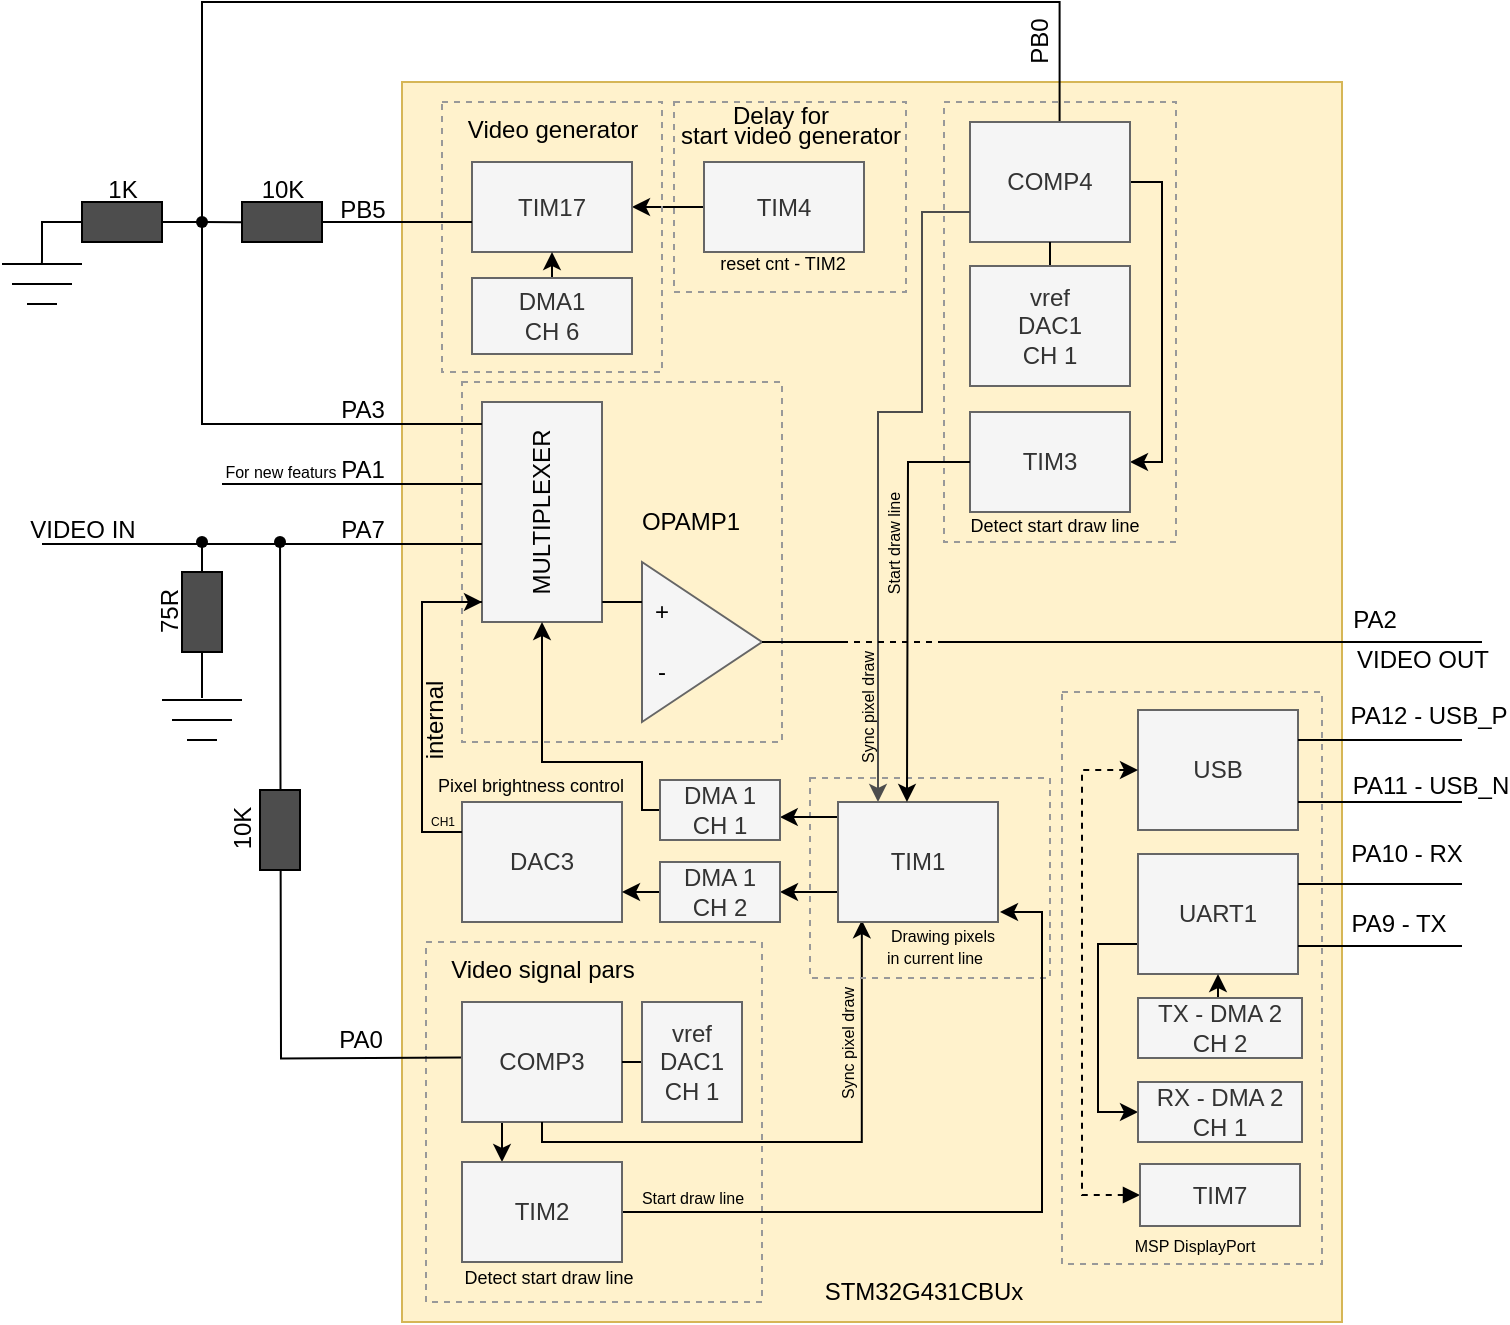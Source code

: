 <mxfile version="27.0.5">
  <diagram name="Сторінка-1" id="_eEN4EX3UfYcgiEHpWO1">
    <mxGraphModel dx="1198" dy="815" grid="1" gridSize="10" guides="1" tooltips="1" connect="1" arrows="1" fold="1" page="1" pageScale="1" pageWidth="827" pageHeight="1169" background="#FFFFFF" math="0" shadow="0">
      <root>
        <mxCell id="0" />
        <mxCell id="1" parent="0" />
        <mxCell id="09FXHkTCo6JHGrru7qtD-1" value="" style="rounded=0;whiteSpace=wrap;html=1;fillColor=#fff2cc;strokeColor=#d6b656;" parent="1" vertex="1">
          <mxGeometry x="250" y="295" width="470" height="620" as="geometry" />
        </mxCell>
        <mxCell id="09FXHkTCo6JHGrru7qtD-2" value="&lt;font style=&quot;color: rgb(0, 0, 0);&quot;&gt;STM32G431CBUx&lt;/font&gt;" style="text;html=1;align=center;verticalAlign=middle;whiteSpace=wrap;rounded=0;" parent="1" vertex="1">
          <mxGeometry x="481" y="885" width="60" height="30" as="geometry" />
        </mxCell>
        <mxCell id="09FXHkTCo6JHGrru7qtD-7" value="" style="rounded=0;whiteSpace=wrap;html=1;fillColor=none;strokeColor=#999999;dashed=1;" parent="1" vertex="1">
          <mxGeometry x="280" y="445" width="160" height="180" as="geometry" />
        </mxCell>
        <mxCell id="09FXHkTCo6JHGrru7qtD-4" value="" style="rounded=0;whiteSpace=wrap;html=1;fillColor=#f5f5f5;fontColor=#333333;strokeColor=#666666;" parent="1" vertex="1">
          <mxGeometry x="290" y="455" width="60" height="110" as="geometry" />
        </mxCell>
        <mxCell id="09FXHkTCo6JHGrru7qtD-5" value="" style="triangle;whiteSpace=wrap;html=1;fillColor=#f5f5f5;fontColor=#333333;strokeColor=#666666;" parent="1" vertex="1">
          <mxGeometry x="370" y="535" width="60" height="80" as="geometry" />
        </mxCell>
        <mxCell id="09FXHkTCo6JHGrru7qtD-8" value="&lt;font style=&quot;color: rgb(0, 0, 0);&quot;&gt;+&lt;/font&gt;" style="text;html=1;align=center;verticalAlign=middle;whiteSpace=wrap;rounded=0;" parent="1" vertex="1">
          <mxGeometry x="350" y="545" width="60" height="30" as="geometry" />
        </mxCell>
        <mxCell id="09FXHkTCo6JHGrru7qtD-6" value="&lt;font style=&quot;color: rgb(0, 0, 0);&quot;&gt;MULTIPLEXER&lt;/font&gt;" style="text;html=1;align=center;verticalAlign=middle;whiteSpace=wrap;rounded=0;rotation=-90;" parent="1" vertex="1">
          <mxGeometry x="290" y="495" width="60" height="30" as="geometry" />
        </mxCell>
        <mxCell id="09FXHkTCo6JHGrru7qtD-9" value="&lt;font style=&quot;color: rgb(0, 0, 0);&quot;&gt;-&lt;/font&gt;" style="text;html=1;align=center;verticalAlign=middle;whiteSpace=wrap;rounded=0;" parent="1" vertex="1">
          <mxGeometry x="350" y="575" width="60" height="30" as="geometry" />
        </mxCell>
        <mxCell id="09FXHkTCo6JHGrru7qtD-10" value="" style="endArrow=none;html=1;rounded=0;strokeColor=#000000;exitX=0.002;exitY=0.333;exitDx=0;exitDy=0;entryX=0;entryY=0.25;entryDx=0;entryDy=0;exitPerimeter=0;" parent="1" source="09FXHkTCo6JHGrru7qtD-8" target="09FXHkTCo6JHGrru7qtD-5" edge="1">
          <mxGeometry width="50" height="50" relative="1" as="geometry">
            <mxPoint x="500" y="545" as="sourcePoint" />
            <mxPoint x="550" y="495" as="targetPoint" />
          </mxGeometry>
        </mxCell>
        <mxCell id="09FXHkTCo6JHGrru7qtD-15" value="" style="line;strokeWidth=1;html=1;fillColor=#000000;strokeColor=#000000;" parent="1" vertex="1">
          <mxGeometry x="520" y="570" width="270" height="10" as="geometry" />
        </mxCell>
        <mxCell id="09FXHkTCo6JHGrru7qtD-16" value="&lt;font style=&quot;color: rgb(0, 0, 0); font-weight: normal; font-size: 12px;&quot;&gt;PA2&lt;/font&gt;" style="text;strokeColor=none;fillColor=none;html=1;fontSize=24;fontStyle=1;verticalAlign=middle;align=center;" parent="1" vertex="1">
          <mxGeometry x="716" y="550" width="40" height="20" as="geometry" />
        </mxCell>
        <mxCell id="09FXHkTCo6JHGrru7qtD-19" value="" style="line;strokeWidth=1;html=1;fillColor=#000000;strokeColor=#000000;" parent="1" vertex="1">
          <mxGeometry x="220" y="465" width="70" height="2" as="geometry" />
        </mxCell>
        <mxCell id="09FXHkTCo6JHGrru7qtD-20" value="" style="line;strokeWidth=1;html=1;fillColor=#000000;strokeColor=#000000;" parent="1" vertex="1">
          <mxGeometry x="70" y="525" width="220" height="2" as="geometry" />
        </mxCell>
        <mxCell id="09FXHkTCo6JHGrru7qtD-21" value="" style="line;strokeWidth=1;html=1;fillColor=#000000;strokeColor=#000000;" parent="1" vertex="1">
          <mxGeometry x="160" y="495" width="130" height="2" as="geometry" />
        </mxCell>
        <mxCell id="09FXHkTCo6JHGrru7qtD-22" value="" style="line;strokeWidth=1;html=1;fillColor=#000000;strokeColor=#000000;" parent="1" vertex="1">
          <mxGeometry x="260" y="554" width="30" height="2" as="geometry" />
        </mxCell>
        <mxCell id="09FXHkTCo6JHGrru7qtD-24" value="&lt;font style=&quot;color: rgb(0, 0, 0); font-weight: normal; font-size: 12px;&quot;&gt;PA3&lt;/font&gt;" style="text;strokeColor=none;fillColor=none;html=1;fontSize=24;fontStyle=1;verticalAlign=middle;align=center;" parent="1" vertex="1">
          <mxGeometry x="210" y="445" width="40" height="20" as="geometry" />
        </mxCell>
        <mxCell id="09FXHkTCo6JHGrru7qtD-25" value="&lt;font style=&quot;color: rgb(0, 0, 0); font-weight: normal; font-size: 12px;&quot;&gt;PA1&lt;/font&gt;" style="text;strokeColor=none;fillColor=none;html=1;fontSize=24;fontStyle=1;verticalAlign=middle;align=center;" parent="1" vertex="1">
          <mxGeometry x="210" y="475" width="40" height="20" as="geometry" />
        </mxCell>
        <mxCell id="09FXHkTCo6JHGrru7qtD-26" value="&lt;font style=&quot;color: rgb(0, 0, 0); font-weight: normal; font-size: 12px;&quot;&gt;PA7&lt;/font&gt;" style="text;strokeColor=none;fillColor=none;html=1;fontSize=24;fontStyle=1;verticalAlign=middle;align=center;" parent="1" vertex="1">
          <mxGeometry x="210" y="505" width="40" height="20" as="geometry" />
        </mxCell>
        <mxCell id="09FXHkTCo6JHGrru7qtD-29" value="DAC3" style="rounded=0;whiteSpace=wrap;html=1;fillColor=#f5f5f5;fontColor=#333333;strokeColor=#666666;" parent="1" vertex="1">
          <mxGeometry x="280" y="655" width="80" height="60" as="geometry" />
        </mxCell>
        <mxCell id="09FXHkTCo6JHGrru7qtD-30" style="edgeStyle=orthogonalEdgeStyle;rounded=0;orthogonalLoop=1;jettySize=auto;html=1;exitX=0;exitY=0.25;exitDx=0;exitDy=0;entryX=1;entryY=0.5;entryDx=0;entryDy=0;entryPerimeter=0;strokeColor=#000000;" parent="1" source="09FXHkTCo6JHGrru7qtD-29" target="09FXHkTCo6JHGrru7qtD-22" edge="1">
          <mxGeometry relative="1" as="geometry">
            <Array as="points">
              <mxPoint x="260" y="670" />
              <mxPoint x="260" y="555" />
            </Array>
          </mxGeometry>
        </mxCell>
        <mxCell id="09FXHkTCo6JHGrru7qtD-31" value="&lt;font color=&quot;#000000&quot;&gt;&lt;span style=&quot;font-size: 12px; font-weight: 400;&quot;&gt;internal&lt;/span&gt;&lt;/font&gt;" style="text;strokeColor=none;fillColor=none;html=1;fontSize=24;fontStyle=1;verticalAlign=middle;align=center;rotation=270;" parent="1" vertex="1">
          <mxGeometry x="245" y="600" width="35" height="30" as="geometry" />
        </mxCell>
        <mxCell id="09FXHkTCo6JHGrru7qtD-33" style="edgeStyle=orthogonalEdgeStyle;rounded=0;orthogonalLoop=1;jettySize=auto;html=1;strokeColor=#000000;entryX=1;entryY=0.5;entryDx=0;entryDy=0;entryPerimeter=0;endArrow=none;startFill=0;" parent="1" source="09FXHkTCo6JHGrru7qtD-70" target="09FXHkTCo6JHGrru7qtD-19" edge="1">
          <mxGeometry relative="1" as="geometry">
            <mxPoint x="200" y="455" as="targetPoint" />
            <Array as="points">
              <mxPoint x="150" y="365" />
              <mxPoint x="150" y="466" />
            </Array>
          </mxGeometry>
        </mxCell>
        <mxCell id="09FXHkTCo6JHGrru7qtD-82" style="edgeStyle=orthogonalEdgeStyle;rounded=0;orthogonalLoop=1;jettySize=auto;html=1;entryX=0;entryY=0.5;entryDx=0;entryDy=0;endArrow=none;startFill=1;startArrow=classic;strokeColor=#000000;" parent="1" source="09FXHkTCo6JHGrru7qtD-32" target="09FXHkTCo6JHGrru7qtD-76" edge="1">
          <mxGeometry relative="1" as="geometry" />
        </mxCell>
        <mxCell id="09FXHkTCo6JHGrru7qtD-47" value="" style="rounded=0;whiteSpace=wrap;html=1;fillColor=none;strokeColor=#999999;dashed=1;" parent="1" vertex="1">
          <mxGeometry x="270" y="305" width="110" height="135" as="geometry" />
        </mxCell>
        <mxCell id="09FXHkTCo6JHGrru7qtD-32" value="TIM17" style="rounded=0;whiteSpace=wrap;html=1;fillColor=#f5f5f5;fontColor=#333333;strokeColor=#666666;" parent="1" vertex="1">
          <mxGeometry x="285" y="335" width="80" height="45" as="geometry" />
        </mxCell>
        <mxCell id="09FXHkTCo6JHGrru7qtD-40" style="edgeStyle=orthogonalEdgeStyle;rounded=0;orthogonalLoop=1;jettySize=auto;html=1;exitX=0.5;exitY=0;exitDx=0;exitDy=0;strokeColor=#000000;endArrow=none;startFill=0;" parent="1" source="09FXHkTCo6JHGrru7qtD-34" edge="1">
          <mxGeometry relative="1" as="geometry">
            <mxPoint x="170" y="365.143" as="targetPoint" />
          </mxGeometry>
        </mxCell>
        <mxCell id="09FXHkTCo6JHGrru7qtD-42" style="edgeStyle=orthogonalEdgeStyle;rounded=0;orthogonalLoop=1;jettySize=auto;html=1;exitX=0.5;exitY=1;exitDx=0;exitDy=0;strokeColor=#000000;endArrow=none;startFill=0;entryX=0.498;entryY=0.429;entryDx=0;entryDy=0;entryPerimeter=0;" parent="1" source="09FXHkTCo6JHGrru7qtD-34" target="09FXHkTCo6JHGrru7qtD-43" edge="1">
          <mxGeometry relative="1" as="geometry">
            <mxPoint x="70" y="384" as="targetPoint" />
            <Array as="points">
              <mxPoint x="70" y="365" />
              <mxPoint x="70" y="384" />
              <mxPoint x="70" y="384" />
            </Array>
          </mxGeometry>
        </mxCell>
        <mxCell id="09FXHkTCo6JHGrru7qtD-34" value="" style="rounded=0;whiteSpace=wrap;html=1;fillColor=#4D4D4D;direction=south;strokeColor=#000000;" parent="1" vertex="1">
          <mxGeometry x="90" y="355" width="40" height="20" as="geometry" />
        </mxCell>
        <mxCell id="09FXHkTCo6JHGrru7qtD-35" value="&lt;font style=&quot;color: rgb(0, 0, 0); font-weight: normal; font-size: 12px;&quot;&gt;1K&lt;/font&gt;" style="text;strokeColor=none;fillColor=none;html=1;fontSize=24;fontStyle=1;verticalAlign=middle;align=center;rotation=0;" parent="1" vertex="1">
          <mxGeometry x="90" y="335" width="40" height="20" as="geometry" />
        </mxCell>
        <mxCell id="09FXHkTCo6JHGrru7qtD-38" value="" style="edgeStyle=orthogonalEdgeStyle;rounded=0;orthogonalLoop=1;jettySize=auto;html=1;strokeColor=#000000;entryX=1;entryY=0.5;entryDx=0;entryDy=0;entryPerimeter=0;endArrow=none;startFill=0;" parent="1" source="09FXHkTCo6JHGrru7qtD-32" target="09FXHkTCo6JHGrru7qtD-36" edge="1">
          <mxGeometry relative="1" as="geometry">
            <mxPoint x="290" y="466" as="targetPoint" />
            <mxPoint x="285" y="365" as="sourcePoint" />
            <Array as="points">
              <mxPoint x="210" y="365" />
            </Array>
          </mxGeometry>
        </mxCell>
        <mxCell id="09FXHkTCo6JHGrru7qtD-36" value="" style="rounded=0;whiteSpace=wrap;html=1;fillColor=#4D4D4D;direction=south;strokeColor=#000000;" parent="1" vertex="1">
          <mxGeometry x="170" y="355" width="40" height="20" as="geometry" />
        </mxCell>
        <mxCell id="09FXHkTCo6JHGrru7qtD-39" value="&lt;font style=&quot;color: rgb(0, 0, 0); font-weight: normal; font-size: 12px;&quot;&gt;10K&lt;/font&gt;" style="text;strokeColor=none;fillColor=none;html=1;fontSize=24;fontStyle=1;verticalAlign=middle;align=center;rotation=0;" parent="1" vertex="1">
          <mxGeometry x="170" y="335" width="40" height="20" as="geometry" />
        </mxCell>
        <mxCell id="09FXHkTCo6JHGrru7qtD-43" value="" style="line;strokeWidth=1;html=1;fillColor=#000000;strokeColor=#000000;" parent="1" vertex="1">
          <mxGeometry x="50" y="385" width="40" height="2" as="geometry" />
        </mxCell>
        <mxCell id="09FXHkTCo6JHGrru7qtD-44" value="" style="line;strokeWidth=1;html=1;fillColor=#000000;strokeColor=#000000;" parent="1" vertex="1">
          <mxGeometry x="55" y="395" width="30" height="2" as="geometry" />
        </mxCell>
        <mxCell id="09FXHkTCo6JHGrru7qtD-45" value="" style="line;strokeWidth=1;html=1;fillColor=#000000;strokeColor=#000000;" parent="1" vertex="1">
          <mxGeometry x="62.5" y="405" width="15" height="2" as="geometry" />
        </mxCell>
        <mxCell id="09FXHkTCo6JHGrru7qtD-46" value="&lt;font style=&quot;color: rgb(0, 0, 0); font-weight: normal; font-size: 12px;&quot;&gt;PB5&lt;/font&gt;" style="text;strokeColor=none;fillColor=none;html=1;fontSize=24;fontStyle=1;verticalAlign=middle;align=center;" parent="1" vertex="1">
          <mxGeometry x="210" y="345" width="40" height="20" as="geometry" />
        </mxCell>
        <mxCell id="09FXHkTCo6JHGrru7qtD-48" value="&lt;font style=&quot;color: rgb(0, 0, 0); font-weight: normal; font-size: 12px;&quot;&gt;Video generator&lt;/font&gt;" style="text;strokeColor=none;fillColor=none;html=1;fontSize=24;fontStyle=1;verticalAlign=middle;align=center;" parent="1" vertex="1">
          <mxGeometry x="305" y="305" width="40" height="20" as="geometry" />
        </mxCell>
        <mxCell id="09FXHkTCo6JHGrru7qtD-50" value="&lt;font style=&quot;color: rgb(0, 0, 0); font-weight: normal; font-size: 6px;&quot;&gt;CH1&lt;/font&gt;" style="text;strokeColor=none;fillColor=none;html=1;fontSize=24;fontStyle=1;verticalAlign=middle;align=center;" parent="1" vertex="1">
          <mxGeometry x="260" y="649" width="20" height="20" as="geometry" />
        </mxCell>
        <mxCell id="09FXHkTCo6JHGrru7qtD-56" value="&lt;div&gt;&lt;font style=&quot;font-size: 9px;&quot; color=&quot;#000000&quot;&gt;&lt;span style=&quot;font-weight: 400;&quot;&gt;Pixel brightness control&lt;/span&gt;&lt;/font&gt;&lt;/div&gt;" style="text;strokeColor=none;fillColor=none;html=1;fontSize=24;fontStyle=1;verticalAlign=middle;align=center;rotation=0;" parent="1" vertex="1">
          <mxGeometry x="259" y="633" width="110" height="18" as="geometry" />
        </mxCell>
        <mxCell id="09FXHkTCo6JHGrru7qtD-58" value="&lt;font style=&quot;color: rgb(0, 0, 0); font-weight: normal; font-size: 12px;&quot;&gt;VIDEO IN&lt;/font&gt;" style="text;strokeColor=none;fillColor=none;html=1;fontSize=24;fontStyle=1;verticalAlign=middle;align=center;" parent="1" vertex="1">
          <mxGeometry x="70" y="505" width="40" height="20" as="geometry" />
        </mxCell>
        <mxCell id="09FXHkTCo6JHGrru7qtD-67" style="edgeStyle=orthogonalEdgeStyle;rounded=0;orthogonalLoop=1;jettySize=auto;html=1;endArrow=none;startFill=0;strokeColor=#000000;exitX=0.5;exitY=0;exitDx=0;exitDy=0;" parent="1" source="09FXHkTCo6JHGrru7qtD-60" edge="1">
          <mxGeometry relative="1" as="geometry">
            <mxPoint x="150" y="603" as="targetPoint" />
            <mxPoint x="150.0" y="588" as="sourcePoint" />
          </mxGeometry>
        </mxCell>
        <mxCell id="09FXHkTCo6JHGrru7qtD-68" style="edgeStyle=orthogonalEdgeStyle;rounded=0;orthogonalLoop=1;jettySize=auto;html=1;strokeColor=#000000;endArrow=none;startFill=0;" parent="1" source="09FXHkTCo6JHGrru7qtD-60" edge="1">
          <mxGeometry relative="1" as="geometry">
            <mxPoint x="150" y="525" as="targetPoint" />
            <Array as="points">
              <mxPoint x="150" y="525" />
              <mxPoint x="150" y="525" />
            </Array>
          </mxGeometry>
        </mxCell>
        <mxCell id="09FXHkTCo6JHGrru7qtD-60" value="" style="rounded=0;whiteSpace=wrap;html=1;fillColor=#4D4D4D;direction=west;strokeColor=#000000;" parent="1" vertex="1">
          <mxGeometry x="140" y="540" width="20" height="40" as="geometry" />
        </mxCell>
        <mxCell id="09FXHkTCo6JHGrru7qtD-61" value="&lt;font style=&quot;color: rgb(0, 0, 0); font-weight: normal; font-size: 12px;&quot;&gt;75R&lt;/font&gt;" style="text;strokeColor=none;fillColor=none;html=1;fontSize=24;fontStyle=1;verticalAlign=middle;align=center;rotation=270;" parent="1" vertex="1">
          <mxGeometry x="110" y="550" width="40" height="20" as="geometry" />
        </mxCell>
        <mxCell id="09FXHkTCo6JHGrru7qtD-62" value="" style="line;strokeWidth=1;html=1;fillColor=#000000;strokeColor=#000000;" parent="1" vertex="1">
          <mxGeometry x="130" y="603" width="40" height="2" as="geometry" />
        </mxCell>
        <mxCell id="09FXHkTCo6JHGrru7qtD-63" value="" style="line;strokeWidth=1;html=1;fillColor=#000000;strokeColor=#000000;" parent="1" vertex="1">
          <mxGeometry x="135" y="613" width="30" height="2" as="geometry" />
        </mxCell>
        <mxCell id="09FXHkTCo6JHGrru7qtD-64" value="" style="line;strokeWidth=1;html=1;fillColor=#000000;strokeColor=#000000;" parent="1" vertex="1">
          <mxGeometry x="142.5" y="623" width="15" height="2" as="geometry" />
        </mxCell>
        <mxCell id="09FXHkTCo6JHGrru7qtD-69" value="" style="shape=waypoint;sketch=0;size=6;pointerEvents=1;points=[];fillColor=none;resizable=0;rotatable=0;perimeter=centerPerimeter;snapToPoint=1;fontColor=#000000;strokeColor=#000000;" parent="1" vertex="1">
          <mxGeometry x="140" y="515" width="20" height="20" as="geometry" />
        </mxCell>
        <mxCell id="09FXHkTCo6JHGrru7qtD-70" value="" style="shape=waypoint;sketch=0;size=6;pointerEvents=1;points=[];fillColor=none;resizable=0;rotatable=0;perimeter=centerPerimeter;snapToPoint=1;fontColor=#000000;strokeColor=#000000;" parent="1" vertex="1">
          <mxGeometry x="140" y="355" width="20" height="20" as="geometry" />
        </mxCell>
        <mxCell id="09FXHkTCo6JHGrru7qtD-72" value="&lt;font style=&quot;color: rgb(0, 0, 0); font-weight: normal; font-size: 12px;&quot;&gt;VIDEO OUT&lt;/font&gt;" style="text;strokeColor=none;fillColor=none;html=1;fontSize=24;fontStyle=1;verticalAlign=middle;align=center;" parent="1" vertex="1">
          <mxGeometry x="740" y="570" width="40" height="20" as="geometry" />
        </mxCell>
        <mxCell id="09FXHkTCo6JHGrru7qtD-75" value="" style="rounded=0;whiteSpace=wrap;html=1;fillColor=none;strokeColor=#999999;dashed=1;" parent="1" vertex="1">
          <mxGeometry x="386" y="305" width="116" height="95" as="geometry" />
        </mxCell>
        <mxCell id="09FXHkTCo6JHGrru7qtD-76" value="TIM4" style="rounded=0;whiteSpace=wrap;html=1;fillColor=#f5f5f5;fontColor=#333333;strokeColor=#666666;" parent="1" vertex="1">
          <mxGeometry x="401" y="335" width="80" height="45" as="geometry" />
        </mxCell>
        <mxCell id="09FXHkTCo6JHGrru7qtD-78" value="&lt;font color=&quot;#000000&quot;&gt;&lt;span style=&quot;font-size: 12px; font-weight: 400;&quot;&gt;Delay for&lt;/span&gt;&lt;/font&gt;" style="text;strokeColor=none;fillColor=none;html=1;fontSize=24;fontStyle=1;verticalAlign=middle;align=center;rotation=0;" parent="1" vertex="1">
          <mxGeometry x="384" y="295" width="110" height="25" as="geometry" />
        </mxCell>
        <mxCell id="09FXHkTCo6JHGrru7qtD-79" value="&lt;font color=&quot;#000000&quot;&gt;&lt;span style=&quot;font-size: 12px; font-weight: 400;&quot;&gt;start video generator&lt;/span&gt;&lt;/font&gt;" style="text;strokeColor=none;fillColor=none;html=1;fontSize=24;fontStyle=1;verticalAlign=middle;align=center;rotation=0;" parent="1" vertex="1">
          <mxGeometry x="389" y="305" width="110" height="25" as="geometry" />
        </mxCell>
        <mxCell id="09FXHkTCo6JHGrru7qtD-101" style="edgeStyle=orthogonalEdgeStyle;rounded=0;orthogonalLoop=1;jettySize=auto;html=1;exitX=0.56;exitY=-0.007;exitDx=0;exitDy=0;strokeColor=#000000;endArrow=none;startFill=0;entryX=0.407;entryY=0.182;entryDx=0;entryDy=0;entryPerimeter=0;exitPerimeter=0;" parent="1" source="09FXHkTCo6JHGrru7qtD-84" target="09FXHkTCo6JHGrru7qtD-70" edge="1">
          <mxGeometry relative="1" as="geometry">
            <mxPoint x="160" y="265" as="targetPoint" />
            <Array as="points">
              <mxPoint x="579" y="255" />
              <mxPoint x="150" y="255" />
            </Array>
          </mxGeometry>
        </mxCell>
        <mxCell id="09FXHkTCo6JHGrru7qtD-83" value="" style="rounded=0;whiteSpace=wrap;html=1;fillColor=none;strokeColor=#999999;dashed=1;" parent="1" vertex="1">
          <mxGeometry x="521" y="305" width="116" height="220" as="geometry" />
        </mxCell>
        <mxCell id="09FXHkTCo6JHGrru7qtD-138" style="edgeStyle=orthogonalEdgeStyle;rounded=0;orthogonalLoop=1;jettySize=auto;html=1;exitX=1;exitY=0.5;exitDx=0;exitDy=0;entryX=1;entryY=0.5;entryDx=0;entryDy=0;strokeColor=#000000;" parent="1" source="09FXHkTCo6JHGrru7qtD-84" target="09FXHkTCo6JHGrru7qtD-137" edge="1">
          <mxGeometry relative="1" as="geometry">
            <Array as="points">
              <mxPoint x="630" y="345" />
              <mxPoint x="630" y="485" />
            </Array>
          </mxGeometry>
        </mxCell>
        <mxCell id="09FXHkTCo6JHGrru7qtD-84" value="COMP4" style="rounded=0;whiteSpace=wrap;html=1;fillColor=#f5f5f5;fontColor=#333333;strokeColor=#666666;" parent="1" vertex="1">
          <mxGeometry x="534" y="315" width="80" height="60" as="geometry" />
        </mxCell>
        <mxCell id="09FXHkTCo6JHGrru7qtD-87" value="" style="rounded=0;whiteSpace=wrap;html=1;fillColor=none;strokeColor=#999999;dashed=1;" parent="1" vertex="1">
          <mxGeometry x="262" y="725" width="168" height="180" as="geometry" />
        </mxCell>
        <mxCell id="09FXHkTCo6JHGrru7qtD-90" style="edgeStyle=orthogonalEdgeStyle;rounded=0;orthogonalLoop=1;jettySize=auto;html=1;exitX=0;exitY=0.5;exitDx=0;exitDy=0;strokeColor=#000000;endArrow=none;startFill=0;entryX=0.541;entryY=1.111;entryDx=0;entryDy=0;entryPerimeter=0;" parent="1" edge="1">
          <mxGeometry relative="1" as="geometry">
            <mxPoint x="189.02" y="525.002" as="targetPoint" />
            <mxPoint x="280" y="782.78" as="sourcePoint" />
          </mxGeometry>
        </mxCell>
        <mxCell id="09FXHkTCo6JHGrru7qtD-135" style="edgeStyle=orthogonalEdgeStyle;rounded=0;orthogonalLoop=1;jettySize=auto;html=1;exitX=0.25;exitY=1;exitDx=0;exitDy=0;entryX=0.25;entryY=0;entryDx=0;entryDy=0;strokeColor=#000000;" parent="1" source="09FXHkTCo6JHGrru7qtD-88" target="09FXHkTCo6JHGrru7qtD-133" edge="1">
          <mxGeometry relative="1" as="geometry" />
        </mxCell>
        <mxCell id="09FXHkTCo6JHGrru7qtD-88" value="COMP3" style="rounded=0;whiteSpace=wrap;html=1;fillColor=#f5f5f5;fontColor=#333333;strokeColor=#666666;" parent="1" vertex="1">
          <mxGeometry x="280" y="755" width="80" height="60" as="geometry" />
        </mxCell>
        <mxCell id="09FXHkTCo6JHGrru7qtD-89" value="&lt;font color=&quot;#000000&quot;&gt;&lt;span style=&quot;font-size: 12px; font-weight: 400;&quot;&gt;Video signal pars&lt;/span&gt;&lt;/font&gt;" style="text;strokeColor=none;fillColor=none;html=1;fontSize=24;fontStyle=1;verticalAlign=middle;align=center;rotation=0;" parent="1" vertex="1">
          <mxGeometry x="265" y="722" width="110" height="25" as="geometry" />
        </mxCell>
        <mxCell id="09FXHkTCo6JHGrru7qtD-91" value="" style="shape=waypoint;sketch=0;size=6;pointerEvents=1;points=[];fillColor=none;resizable=0;rotatable=0;perimeter=centerPerimeter;snapToPoint=1;fontColor=#000000;strokeColor=#000000;" parent="1" vertex="1">
          <mxGeometry x="179" y="515" width="20" height="20" as="geometry" />
        </mxCell>
        <mxCell id="09FXHkTCo6JHGrru7qtD-94" value="" style="rounded=0;whiteSpace=wrap;html=1;fillColor=#4D4D4D;direction=west;strokeColor=#000000;" parent="1" vertex="1">
          <mxGeometry x="179" y="649" width="20" height="40" as="geometry" />
        </mxCell>
        <mxCell id="09FXHkTCo6JHGrru7qtD-97" value="&lt;font style=&quot;color: rgb(0, 0, 0); font-weight: normal; font-size: 12px;&quot;&gt;10K&lt;/font&gt;" style="text;strokeColor=none;fillColor=none;html=1;fontSize=24;fontStyle=1;verticalAlign=middle;align=center;rotation=270;" parent="1" vertex="1">
          <mxGeometry x="146.5" y="659" width="40" height="20" as="geometry" />
        </mxCell>
        <mxCell id="09FXHkTCo6JHGrru7qtD-98" value="&lt;font style=&quot;font-size: 8px;&quot; color=&quot;#000000&quot;&gt;&lt;span style=&quot;font-weight: 400;&quot;&gt;For new featurs&lt;/span&gt;&lt;/font&gt;" style="text;strokeColor=none;fillColor=none;html=1;fontSize=24;fontStyle=1;verticalAlign=middle;align=center;" parent="1" vertex="1">
          <mxGeometry x="169" y="475" width="40" height="20" as="geometry" />
        </mxCell>
        <mxCell id="09FXHkTCo6JHGrru7qtD-100" value="&lt;font style=&quot;color: rgb(0, 0, 0); font-weight: normal; font-size: 12px;&quot;&gt;PA0&lt;/font&gt;" style="text;strokeColor=none;fillColor=none;html=1;fontSize=24;fontStyle=1;verticalAlign=middle;align=center;" parent="1" vertex="1">
          <mxGeometry x="209" y="760" width="40" height="20" as="geometry" />
        </mxCell>
        <mxCell id="09FXHkTCo6JHGrru7qtD-102" value="&lt;font style=&quot;color: rgb(0, 0, 0); font-weight: normal; font-size: 12px;&quot;&gt;PB0&lt;/font&gt;" style="text;strokeColor=none;fillColor=none;html=1;fontSize=24;fontStyle=1;verticalAlign=middle;align=center;rotation=270;" parent="1" vertex="1">
          <mxGeometry x="545" y="265" width="40" height="20" as="geometry" />
        </mxCell>
        <mxCell id="09FXHkTCo6JHGrru7qtD-104" style="edgeStyle=orthogonalEdgeStyle;rounded=0;orthogonalLoop=1;jettySize=auto;html=1;exitX=0;exitY=0.5;exitDx=0;exitDy=0;entryX=1;entryY=0.5;entryDx=0;entryDy=0;endArrow=none;startFill=0;strokeColor=#000000;" parent="1" source="09FXHkTCo6JHGrru7qtD-103" target="09FXHkTCo6JHGrru7qtD-88" edge="1">
          <mxGeometry relative="1" as="geometry" />
        </mxCell>
        <mxCell id="09FXHkTCo6JHGrru7qtD-126" style="edgeStyle=orthogonalEdgeStyle;rounded=0;orthogonalLoop=1;jettySize=auto;html=1;entryX=0.149;entryY=0.985;entryDx=0;entryDy=0;strokeColor=#000000;exitX=0.5;exitY=1;exitDx=0;exitDy=0;entryPerimeter=0;" parent="1" source="09FXHkTCo6JHGrru7qtD-88" target="09FXHkTCo6JHGrru7qtD-109" edge="1">
          <mxGeometry relative="1" as="geometry">
            <Array as="points">
              <mxPoint x="320" y="825" />
              <mxPoint x="480" y="825" />
            </Array>
          </mxGeometry>
        </mxCell>
        <mxCell id="09FXHkTCo6JHGrru7qtD-103" value="vref&lt;br&gt;DAC1&lt;br&gt;CH 1" style="rounded=0;whiteSpace=wrap;html=1;fillColor=#f5f5f5;fontColor=#333333;strokeColor=#666666;" parent="1" vertex="1">
          <mxGeometry x="370" y="755" width="50" height="60" as="geometry" />
        </mxCell>
        <mxCell id="09FXHkTCo6JHGrru7qtD-107" style="edgeStyle=orthogonalEdgeStyle;rounded=0;orthogonalLoop=1;jettySize=auto;html=1;exitX=0.5;exitY=0;exitDx=0;exitDy=0;entryX=0.5;entryY=1;entryDx=0;entryDy=0;endArrow=none;startFill=0;strokeColor=#000000;" parent="1" source="09FXHkTCo6JHGrru7qtD-106" target="09FXHkTCo6JHGrru7qtD-84" edge="1">
          <mxGeometry relative="1" as="geometry" />
        </mxCell>
        <mxCell id="09FXHkTCo6JHGrru7qtD-128" style="edgeStyle=orthogonalEdgeStyle;rounded=0;orthogonalLoop=1;jettySize=auto;html=1;exitX=0;exitY=0.75;exitDx=0;exitDy=0;entryX=0.25;entryY=0;entryDx=0;entryDy=0;strokeColor=#4D4D4D;" parent="1" source="09FXHkTCo6JHGrru7qtD-84" target="09FXHkTCo6JHGrru7qtD-109" edge="1">
          <mxGeometry relative="1" as="geometry">
            <Array as="points">
              <mxPoint x="510" y="360" />
              <mxPoint x="510" y="460" />
              <mxPoint x="488" y="460" />
            </Array>
          </mxGeometry>
        </mxCell>
        <mxCell id="09FXHkTCo6JHGrru7qtD-106" value="vref&lt;br&gt;DAC1&lt;br&gt;CH 1" style="rounded=0;whiteSpace=wrap;html=1;fillColor=#f5f5f5;fontColor=#333333;strokeColor=#666666;" parent="1" vertex="1">
          <mxGeometry x="534" y="387" width="80" height="60" as="geometry" />
        </mxCell>
        <mxCell id="09FXHkTCo6JHGrru7qtD-108" value="" style="rounded=0;whiteSpace=wrap;html=1;fillColor=none;strokeColor=#999999;dashed=1;" parent="1" vertex="1">
          <mxGeometry x="454" y="643" width="120" height="100" as="geometry" />
        </mxCell>
        <mxCell id="09FXHkTCo6JHGrru7qtD-120" style="edgeStyle=orthogonalEdgeStyle;rounded=0;orthogonalLoop=1;jettySize=auto;html=1;exitX=0;exitY=0.5;exitDx=0;exitDy=0;entryX=1;entryY=0.5;entryDx=0;entryDy=0;strokeColor=#000000;" parent="1" source="09FXHkTCo6JHGrru7qtD-109" target="09FXHkTCo6JHGrru7qtD-114" edge="1">
          <mxGeometry relative="1" as="geometry">
            <Array as="points">
              <mxPoint x="468" y="700" />
            </Array>
          </mxGeometry>
        </mxCell>
        <mxCell id="09FXHkTCo6JHGrru7qtD-122" style="edgeStyle=orthogonalEdgeStyle;rounded=0;orthogonalLoop=1;jettySize=auto;html=1;exitX=0;exitY=0.25;exitDx=0;exitDy=0;entryX=0.998;entryY=0.617;entryDx=0;entryDy=0;strokeColor=#000000;entryPerimeter=0;" parent="1" target="09FXHkTCo6JHGrru7qtD-121" edge="1">
          <mxGeometry relative="1" as="geometry">
            <mxPoint x="468" y="662.5" as="sourcePoint" />
            <mxPoint x="439" y="659" as="targetPoint" />
          </mxGeometry>
        </mxCell>
        <mxCell id="09FXHkTCo6JHGrru7qtD-109" value="TIM1" style="rounded=0;whiteSpace=wrap;html=1;fillColor=#f5f5f5;fontColor=#333333;strokeColor=#666666;" parent="1" vertex="1">
          <mxGeometry x="468" y="655" width="80" height="60" as="geometry" />
        </mxCell>
        <mxCell id="09FXHkTCo6JHGrru7qtD-113" value="&lt;div&gt;&lt;font style=&quot;font-size: 8px;&quot; color=&quot;#000000&quot;&gt;&lt;span style=&quot;font-weight: 400;&quot;&gt;Drawing pixels&lt;/span&gt;&lt;/font&gt;&lt;/div&gt;" style="text;strokeColor=none;fillColor=none;html=1;fontSize=24;fontStyle=1;verticalAlign=middle;align=center;" parent="1" vertex="1">
          <mxGeometry x="462" y="707" width="116" height="20" as="geometry" />
        </mxCell>
        <mxCell id="09FXHkTCo6JHGrru7qtD-119" style="edgeStyle=orthogonalEdgeStyle;rounded=0;orthogonalLoop=1;jettySize=auto;html=1;exitX=0;exitY=0.5;exitDx=0;exitDy=0;strokeColor=#000000;" parent="1" source="09FXHkTCo6JHGrru7qtD-114" edge="1">
          <mxGeometry relative="1" as="geometry">
            <mxPoint x="360" y="700" as="targetPoint" />
          </mxGeometry>
        </mxCell>
        <mxCell id="09FXHkTCo6JHGrru7qtD-114" value="DMA 1&lt;br&gt;CH 2" style="rounded=0;whiteSpace=wrap;html=1;fillColor=#f5f5f5;fontColor=#333333;strokeColor=#666666;" parent="1" vertex="1">
          <mxGeometry x="379" y="685" width="60" height="30" as="geometry" />
        </mxCell>
        <mxCell id="09FXHkTCo6JHGrru7qtD-125" style="edgeStyle=orthogonalEdgeStyle;rounded=0;orthogonalLoop=1;jettySize=auto;html=1;entryX=0.5;entryY=1;entryDx=0;entryDy=0;strokeColor=#000000;" parent="1" source="09FXHkTCo6JHGrru7qtD-121" target="09FXHkTCo6JHGrru7qtD-4" edge="1">
          <mxGeometry relative="1" as="geometry">
            <Array as="points">
              <mxPoint x="370" y="659" />
              <mxPoint x="370" y="635" />
              <mxPoint x="320" y="635" />
            </Array>
          </mxGeometry>
        </mxCell>
        <mxCell id="09FXHkTCo6JHGrru7qtD-121" value="DMA 1&lt;br&gt;CH 1" style="rounded=0;whiteSpace=wrap;html=1;fillColor=#f5f5f5;fontColor=#333333;strokeColor=#666666;" parent="1" vertex="1">
          <mxGeometry x="379" y="644" width="60" height="30" as="geometry" />
        </mxCell>
        <mxCell id="09FXHkTCo6JHGrru7qtD-127" value="&lt;font style=&quot;font-size: 8px;&quot; color=&quot;#000000&quot;&gt;&lt;span style=&quot;font-weight: 400;&quot;&gt;Sync pixel draw&lt;/span&gt;&lt;/font&gt;" style="text;strokeColor=none;fillColor=none;html=1;fontSize=24;fontStyle=1;verticalAlign=middle;align=center;rotation=270;" parent="1" vertex="1">
          <mxGeometry x="435" y="762" width="66" height="28" as="geometry" />
        </mxCell>
        <mxCell id="09FXHkTCo6JHGrru7qtD-130" value="&lt;font style=&quot;font-size: 8px;&quot; color=&quot;#000000&quot;&gt;&lt;span style=&quot;font-weight: 400;&quot;&gt;Sync pixel draw&lt;/span&gt;&lt;/font&gt;" style="text;strokeColor=none;fillColor=none;html=1;fontSize=24;fontStyle=1;verticalAlign=middle;align=center;rotation=270;" parent="1" vertex="1">
          <mxGeometry x="468" y="598" width="20" height="20" as="geometry" />
        </mxCell>
        <mxCell id="09FXHkTCo6JHGrru7qtD-146" style="edgeStyle=orthogonalEdgeStyle;rounded=0;orthogonalLoop=1;jettySize=auto;html=1;exitX=1;exitY=0.5;exitDx=0;exitDy=0;strokeColor=#000000;" parent="1" source="09FXHkTCo6JHGrru7qtD-133" edge="1">
          <mxGeometry relative="1" as="geometry">
            <mxPoint x="549" y="710" as="targetPoint" />
            <Array as="points">
              <mxPoint x="570" y="860" />
              <mxPoint x="570" y="710" />
              <mxPoint x="549" y="710" />
            </Array>
          </mxGeometry>
        </mxCell>
        <mxCell id="09FXHkTCo6JHGrru7qtD-133" value="TIM2" style="rounded=0;whiteSpace=wrap;html=1;fillColor=#f5f5f5;fontColor=#333333;strokeColor=#666666;" parent="1" vertex="1">
          <mxGeometry x="280" y="835" width="80" height="50" as="geometry" />
        </mxCell>
        <mxCell id="09FXHkTCo6JHGrru7qtD-137" value="TIM3" style="rounded=0;whiteSpace=wrap;html=1;fillColor=#f5f5f5;fontColor=#333333;strokeColor=#666666;" parent="1" vertex="1">
          <mxGeometry x="534" y="460" width="80" height="50" as="geometry" />
        </mxCell>
        <mxCell id="09FXHkTCo6JHGrru7qtD-139" value="&lt;div&gt;&lt;font style=&quot;font-size: 9px;&quot; color=&quot;#000000&quot;&gt;&lt;span style=&quot;font-weight: 400;&quot;&gt;Detect start draw line&lt;/span&gt;&lt;/font&gt;&lt;/div&gt;" style="text;strokeColor=none;fillColor=none;html=1;fontSize=24;fontStyle=1;verticalAlign=middle;align=center;rotation=0;" parent="1" vertex="1">
          <mxGeometry x="268" y="879" width="110" height="18" as="geometry" />
        </mxCell>
        <mxCell id="09FXHkTCo6JHGrru7qtD-140" value="&lt;div&gt;&lt;font style=&quot;font-size: 9px;&quot; color=&quot;#000000&quot;&gt;&lt;span style=&quot;font-weight: 400;&quot;&gt;Detect start draw line&lt;/span&gt;&lt;/font&gt;&lt;/div&gt;" style="text;strokeColor=none;fillColor=none;html=1;fontSize=24;fontStyle=1;verticalAlign=middle;align=center;rotation=0;" parent="1" vertex="1">
          <mxGeometry x="521" y="503" width="110" height="18" as="geometry" />
        </mxCell>
        <mxCell id="09FXHkTCo6JHGrru7qtD-142" value="&lt;div&gt;&lt;font style=&quot;font-size: 8px;&quot; color=&quot;#000000&quot;&gt;&lt;span style=&quot;font-weight: 400;&quot;&gt;in current line&lt;/span&gt;&lt;/font&gt;&lt;/div&gt;" style="text;strokeColor=none;fillColor=none;html=1;fontSize=24;fontStyle=1;verticalAlign=middle;align=center;" parent="1" vertex="1">
          <mxGeometry x="477" y="718" width="78" height="20" as="geometry" />
        </mxCell>
        <mxCell id="09FXHkTCo6JHGrru7qtD-143" value="&lt;div&gt;&lt;font style=&quot;font-size: 9px;&quot; color=&quot;#000000&quot;&gt;&lt;span style=&quot;font-weight: 400;&quot;&gt;reset cnt - TIM2&lt;/span&gt;&lt;/font&gt;&lt;/div&gt;" style="text;strokeColor=none;fillColor=none;html=1;fontSize=24;fontStyle=1;verticalAlign=middle;align=center;rotation=0;" parent="1" vertex="1">
          <mxGeometry x="385" y="372" width="110" height="18" as="geometry" />
        </mxCell>
        <mxCell id="09FXHkTCo6JHGrru7qtD-147" style="edgeStyle=orthogonalEdgeStyle;rounded=0;orthogonalLoop=1;jettySize=auto;html=1;exitX=0;exitY=0.5;exitDx=0;exitDy=0;entryX=0.581;entryY=0.04;entryDx=0;entryDy=0;entryPerimeter=0;strokeColor=#000000;" parent="1" source="09FXHkTCo6JHGrru7qtD-137" edge="1">
          <mxGeometry relative="1" as="geometry">
            <mxPoint x="522" y="482.6" as="sourcePoint" />
            <mxPoint x="502.48" y="655" as="targetPoint" />
          </mxGeometry>
        </mxCell>
        <mxCell id="09FXHkTCo6JHGrru7qtD-148" value="&lt;font style=&quot;font-size: 8px;&quot; color=&quot;#000000&quot;&gt;&lt;span style=&quot;font-weight: 400;&quot;&gt;Start draw line&lt;/span&gt;&lt;/font&gt;" style="text;strokeColor=none;fillColor=none;html=1;fontSize=24;fontStyle=1;verticalAlign=middle;align=center;rotation=0;" parent="1" vertex="1">
          <mxGeometry x="362" y="834" width="66" height="28" as="geometry" />
        </mxCell>
        <mxCell id="09FXHkTCo6JHGrru7qtD-149" value="&lt;font style=&quot;font-size: 8px;&quot; color=&quot;#000000&quot;&gt;&lt;span style=&quot;font-weight: 400;&quot;&gt;Start draw line&lt;/span&gt;&lt;/font&gt;" style="text;strokeColor=none;fillColor=none;html=1;fontSize=24;fontStyle=1;verticalAlign=middle;align=center;rotation=270;" parent="1" vertex="1">
          <mxGeometry x="458" y="512" width="66" height="28" as="geometry" />
        </mxCell>
        <mxCell id="09FXHkTCo6JHGrru7qtD-150" value="" style="line;strokeWidth=1;html=1;fillColor=#000000;strokeColor=#000000;" parent="1" vertex="1">
          <mxGeometry x="430" y="570" width="40" height="10" as="geometry" />
        </mxCell>
        <mxCell id="09FXHkTCo6JHGrru7qtD-151" value="" style="line;strokeWidth=1;html=1;fillColor=#000000;strokeColor=#000000;dashed=1;" parent="1" vertex="1">
          <mxGeometry x="470" y="570" width="50" height="10" as="geometry" />
        </mxCell>
        <mxCell id="09FXHkTCo6JHGrru7qtD-152" value="&lt;font style=&quot;color: rgb(0, 0, 0); font-weight: normal; font-size: 12px;&quot;&gt;OPAMP1&lt;/font&gt;" style="text;strokeColor=none;fillColor=none;html=1;fontSize=24;fontStyle=1;verticalAlign=middle;align=center;" parent="1" vertex="1">
          <mxGeometry x="374" y="501" width="40" height="20" as="geometry" />
        </mxCell>
        <mxCell id="09FXHkTCo6JHGrru7qtD-154" style="edgeStyle=orthogonalEdgeStyle;rounded=0;orthogonalLoop=1;jettySize=auto;html=1;exitX=0.5;exitY=0;exitDx=0;exitDy=0;entryX=0.5;entryY=1;entryDx=0;entryDy=0;strokeColor=#000000;" parent="1" source="09FXHkTCo6JHGrru7qtD-153" target="09FXHkTCo6JHGrru7qtD-32" edge="1">
          <mxGeometry relative="1" as="geometry" />
        </mxCell>
        <mxCell id="09FXHkTCo6JHGrru7qtD-153" value="DMA1&lt;br&gt;CH 6" style="rounded=0;whiteSpace=wrap;html=1;fillColor=#f5f5f5;fontColor=#333333;strokeColor=#666666;" parent="1" vertex="1">
          <mxGeometry x="285" y="393" width="80" height="38" as="geometry" />
        </mxCell>
        <mxCell id="HgeQ4RWIn8mIxz00ZWf9-2" value="" style="rounded=0;whiteSpace=wrap;html=1;fillColor=none;strokeColor=#999999;dashed=1;" parent="1" vertex="1">
          <mxGeometry x="580" y="600" width="130" height="286" as="geometry" />
        </mxCell>
        <mxCell id="aV_ZQZnBDDQ_BWuMP2Rr-5" style="edgeStyle=orthogonalEdgeStyle;rounded=0;orthogonalLoop=1;jettySize=auto;html=1;exitX=0;exitY=0.75;exitDx=0;exitDy=0;entryX=0;entryY=0.5;entryDx=0;entryDy=0;strokeColor=#000000;" edge="1" parent="1" source="HgeQ4RWIn8mIxz00ZWf9-1" target="HgeQ4RWIn8mIxz00ZWf9-4">
          <mxGeometry relative="1" as="geometry" />
        </mxCell>
        <mxCell id="HgeQ4RWIn8mIxz00ZWf9-1" value="UART1" style="rounded=0;whiteSpace=wrap;html=1;fillColor=#f5f5f5;fontColor=#333333;strokeColor=#666666;" parent="1" vertex="1">
          <mxGeometry x="618" y="681" width="80" height="60" as="geometry" />
        </mxCell>
        <mxCell id="aV_ZQZnBDDQ_BWuMP2Rr-4" style="edgeStyle=orthogonalEdgeStyle;rounded=0;orthogonalLoop=1;jettySize=auto;html=1;exitX=0.5;exitY=0;exitDx=0;exitDy=0;entryX=0.5;entryY=1;entryDx=0;entryDy=0;strokeColor=#000000;" edge="1" parent="1" source="HgeQ4RWIn8mIxz00ZWf9-3" target="HgeQ4RWIn8mIxz00ZWf9-1">
          <mxGeometry relative="1" as="geometry" />
        </mxCell>
        <mxCell id="HgeQ4RWIn8mIxz00ZWf9-3" value="TX - DMA 2&lt;br&gt;CH 2" style="rounded=0;whiteSpace=wrap;html=1;fillColor=#f5f5f5;fontColor=#333333;strokeColor=#666666;" parent="1" vertex="1">
          <mxGeometry x="618" y="753" width="82" height="30" as="geometry" />
        </mxCell>
        <mxCell id="HgeQ4RWIn8mIxz00ZWf9-4" value="RX - DMA 2&lt;br&gt;CH 1" style="rounded=0;whiteSpace=wrap;html=1;fillColor=#f5f5f5;fontColor=#333333;strokeColor=#666666;" parent="1" vertex="1">
          <mxGeometry x="618" y="795" width="82" height="30" as="geometry" />
        </mxCell>
        <mxCell id="HgeQ4RWIn8mIxz00ZWf9-5" value="" style="line;strokeWidth=1;html=1;fillColor=#000000;strokeColor=#000000;" parent="1" vertex="1">
          <mxGeometry x="698" y="695" width="82" height="2" as="geometry" />
        </mxCell>
        <mxCell id="HgeQ4RWIn8mIxz00ZWf9-6" value="" style="line;strokeWidth=1;html=1;fillColor=#000000;strokeColor=#000000;" parent="1" vertex="1">
          <mxGeometry x="698" y="726" width="82" height="2" as="geometry" />
        </mxCell>
        <mxCell id="HgeQ4RWIn8mIxz00ZWf9-7" value="&lt;font style=&quot;color: rgb(0, 0, 0); font-weight: normal; font-size: 12px;&quot;&gt;PA10 - RX&lt;/font&gt;" style="text;strokeColor=none;fillColor=none;html=1;fontSize=24;fontStyle=1;verticalAlign=middle;align=center;" parent="1" vertex="1">
          <mxGeometry x="732" y="667" width="40" height="20" as="geometry" />
        </mxCell>
        <mxCell id="HgeQ4RWIn8mIxz00ZWf9-8" value="&lt;font style=&quot;color: rgb(0, 0, 0); font-weight: normal; font-size: 12px;&quot;&gt;PA9 - TX&lt;/font&gt;" style="text;strokeColor=none;fillColor=none;html=1;fontSize=24;fontStyle=1;verticalAlign=middle;align=center;" parent="1" vertex="1">
          <mxGeometry x="728" y="702" width="40" height="20" as="geometry" />
        </mxCell>
        <mxCell id="HgeQ4RWIn8mIxz00ZWf9-9" value="&lt;font style=&quot;font-size: 8px;&quot; color=&quot;#000000&quot;&gt;&lt;span style=&quot;font-weight: 400;&quot;&gt;MSP DisplayPort&lt;/span&gt;&lt;/font&gt;" style="text;strokeColor=none;fillColor=none;html=1;fontSize=24;fontStyle=1;verticalAlign=middle;align=center;rotation=0;" parent="1" vertex="1">
          <mxGeometry x="613" y="858" width="66" height="28" as="geometry" />
        </mxCell>
        <mxCell id="aV_ZQZnBDDQ_BWuMP2Rr-1" value="USB" style="rounded=0;whiteSpace=wrap;html=1;fillColor=#f5f5f5;fontColor=#333333;strokeColor=#666666;" vertex="1" parent="1">
          <mxGeometry x="618" y="609" width="80" height="60" as="geometry" />
        </mxCell>
        <mxCell id="aV_ZQZnBDDQ_BWuMP2Rr-2" value="" style="line;strokeWidth=1;html=1;fillColor=#000000;strokeColor=#000000;" vertex="1" parent="1">
          <mxGeometry x="698" y="623" width="82" height="2" as="geometry" />
        </mxCell>
        <mxCell id="aV_ZQZnBDDQ_BWuMP2Rr-3" value="" style="line;strokeWidth=1;html=1;fillColor=#000000;strokeColor=#000000;" vertex="1" parent="1">
          <mxGeometry x="698" y="654" width="82" height="2" as="geometry" />
        </mxCell>
        <mxCell id="aV_ZQZnBDDQ_BWuMP2Rr-7" style="edgeStyle=orthogonalEdgeStyle;rounded=0;orthogonalLoop=1;jettySize=auto;html=1;exitX=0;exitY=0.5;exitDx=0;exitDy=0;entryX=0;entryY=0.5;entryDx=0;entryDy=0;strokeColor=#000000;startArrow=block;startFill=1;dashed=1;" edge="1" parent="1" source="aV_ZQZnBDDQ_BWuMP2Rr-6" target="aV_ZQZnBDDQ_BWuMP2Rr-1">
          <mxGeometry relative="1" as="geometry">
            <Array as="points">
              <mxPoint x="590" y="852" />
              <mxPoint x="590" y="639" />
            </Array>
          </mxGeometry>
        </mxCell>
        <mxCell id="aV_ZQZnBDDQ_BWuMP2Rr-6" value="TIM7" style="rounded=0;whiteSpace=wrap;html=1;fillColor=#f5f5f5;fontColor=#333333;strokeColor=#666666;" vertex="1" parent="1">
          <mxGeometry x="619" y="836" width="80" height="31" as="geometry" />
        </mxCell>
        <mxCell id="aV_ZQZnBDDQ_BWuMP2Rr-8" value="&lt;font style=&quot;color: rgb(0, 0, 0); font-weight: normal; font-size: 12px;&quot;&gt;PA12 - USB_P&lt;/font&gt;" style="text;strokeColor=none;fillColor=none;html=1;fontSize=24;fontStyle=1;verticalAlign=middle;align=center;" vertex="1" parent="1">
          <mxGeometry x="743" y="598" width="40" height="20" as="geometry" />
        </mxCell>
        <mxCell id="aV_ZQZnBDDQ_BWuMP2Rr-9" value="&lt;font style=&quot;color: rgb(0, 0, 0); font-weight: normal; font-size: 12px;&quot;&gt;PA11 - USB_N&lt;/font&gt;" style="text;strokeColor=none;fillColor=none;html=1;fontSize=24;fontStyle=1;verticalAlign=middle;align=center;" vertex="1" parent="1">
          <mxGeometry x="744" y="633" width="40" height="20" as="geometry" />
        </mxCell>
      </root>
    </mxGraphModel>
  </diagram>
</mxfile>
